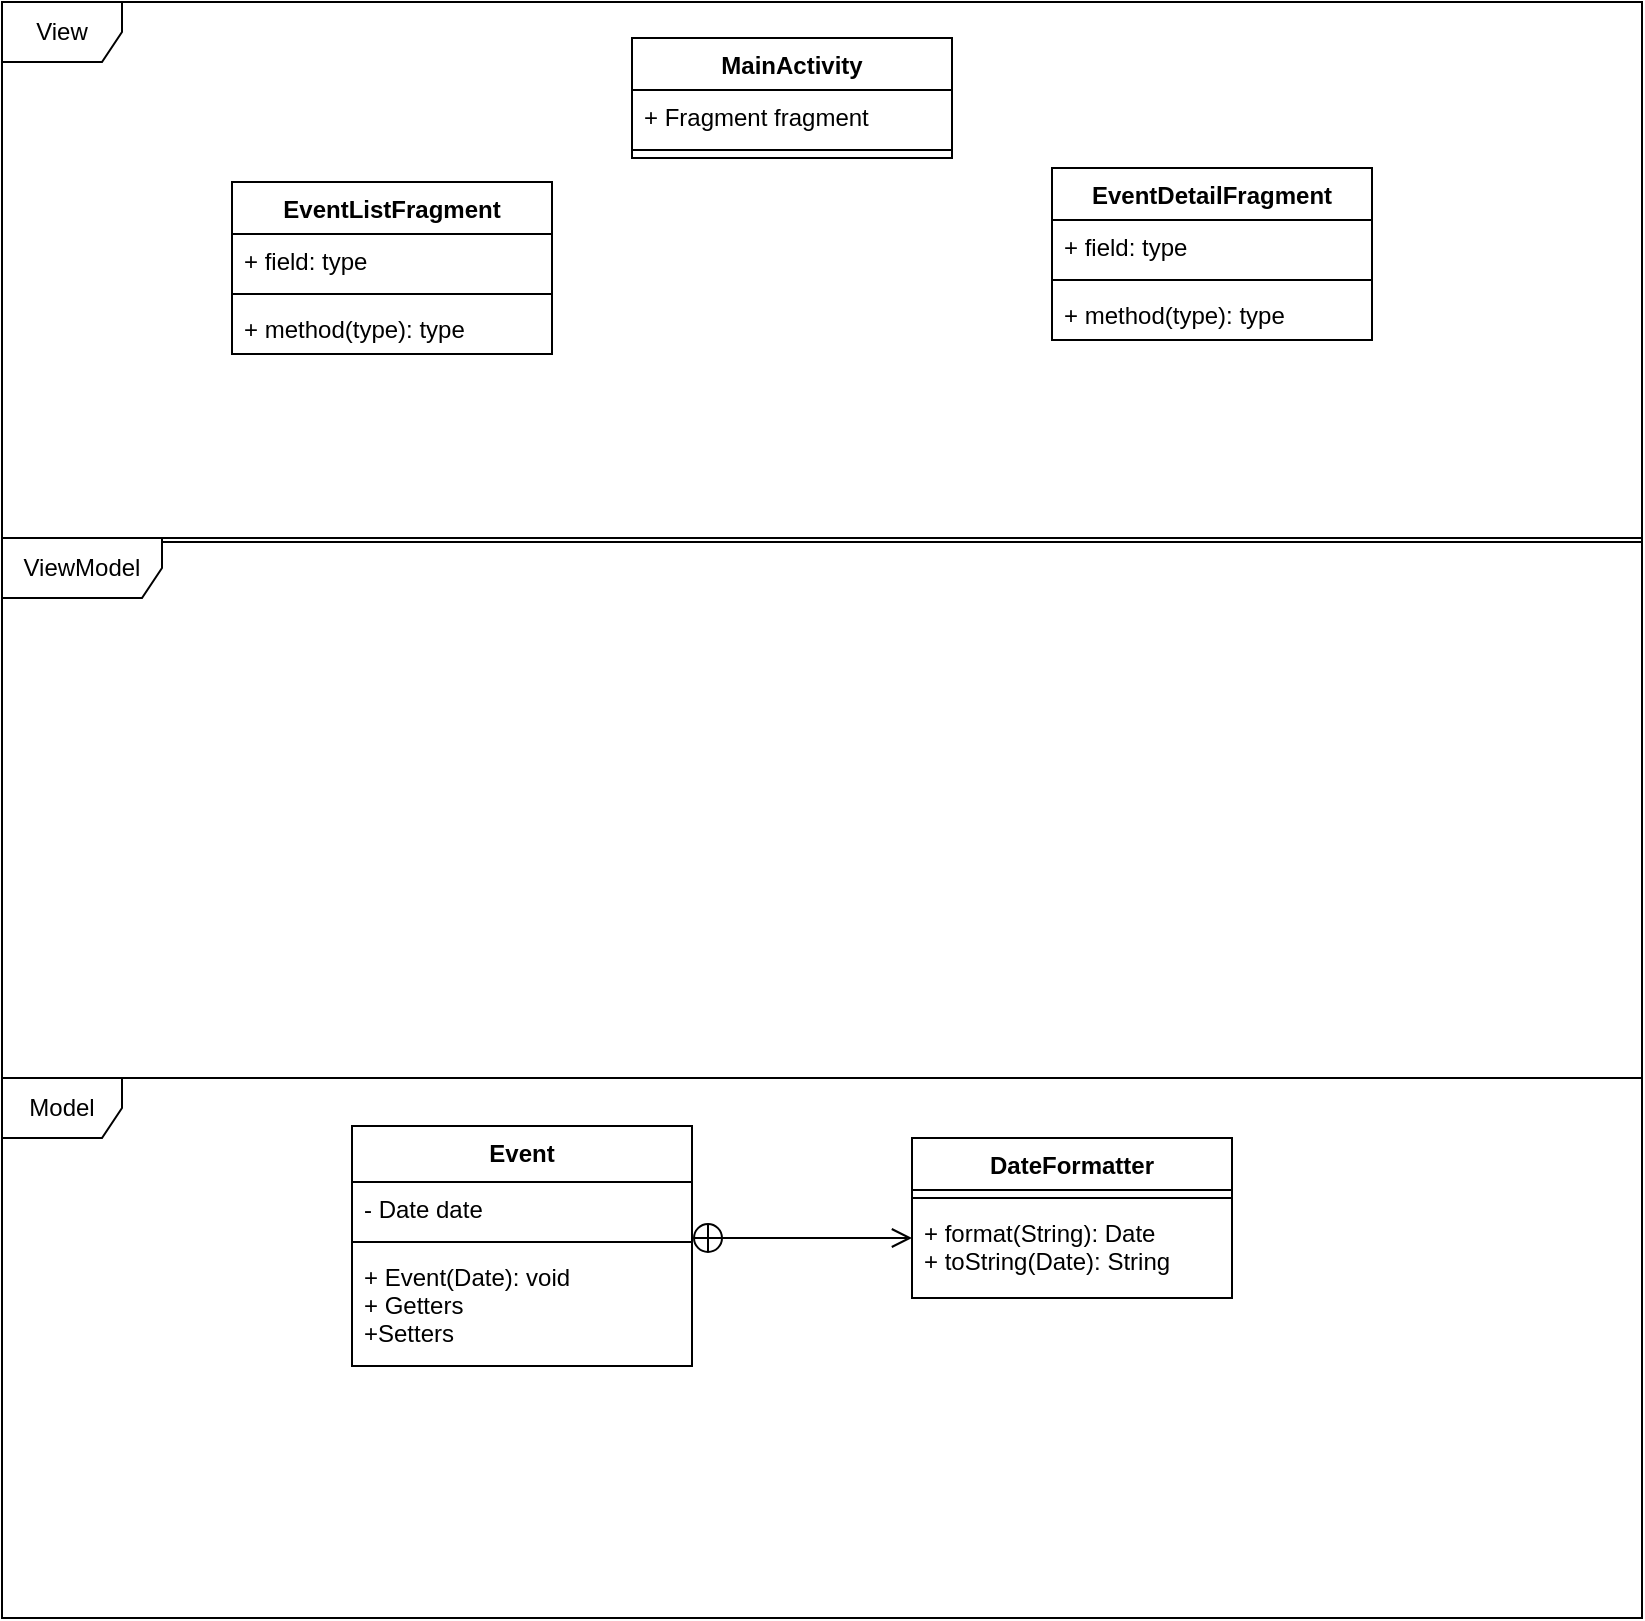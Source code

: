 <mxfile version="11.1.4" type="device"><diagram id="GGzKB4rvzlDL7aZfcDSL" name="Page-1"><mxGraphModel dx="1086" dy="808" grid="1" gridSize="10" guides="1" tooltips="1" connect="1" arrows="1" fold="1" page="1" pageScale="1" pageWidth="850" pageHeight="1100" math="0" shadow="0"><root><mxCell id="0"/><mxCell id="1" parent="0"/><mxCell id="09gyst3CG1La6OyhDhWH-1" value="Model" style="shape=umlFrame;whiteSpace=wrap;html=1;" vertex="1" parent="1"><mxGeometry x="15" y="550" width="820" height="270" as="geometry"/></mxCell><mxCell id="09gyst3CG1La6OyhDhWH-2" value="View" style="shape=umlFrame;whiteSpace=wrap;html=1;" vertex="1" parent="1"><mxGeometry x="15" y="12" width="820" height="270" as="geometry"/></mxCell><mxCell id="09gyst3CG1La6OyhDhWH-3" value="ViewModel" style="shape=umlFrame;whiteSpace=wrap;html=1;width=80;height=30;" vertex="1" parent="1"><mxGeometry x="15" y="280" width="820" height="270" as="geometry"/></mxCell><mxCell id="09gyst3CG1La6OyhDhWH-4" value="Event" style="swimlane;fontStyle=1;align=center;verticalAlign=top;childLayout=stackLayout;horizontal=1;startSize=28;horizontalStack=0;resizeParent=1;resizeParentMax=0;resizeLast=0;collapsible=1;marginBottom=0;" vertex="1" parent="1"><mxGeometry x="190" y="574" width="170" height="120" as="geometry"/></mxCell><mxCell id="09gyst3CG1La6OyhDhWH-5" value="- Date date" style="text;strokeColor=none;fillColor=none;align=left;verticalAlign=top;spacingLeft=4;spacingRight=4;overflow=hidden;rotatable=0;points=[[0,0.5],[1,0.5]];portConstraint=eastwest;" vertex="1" parent="09gyst3CG1La6OyhDhWH-4"><mxGeometry y="28" width="170" height="26" as="geometry"/></mxCell><mxCell id="09gyst3CG1La6OyhDhWH-6" value="" style="line;strokeWidth=1;fillColor=none;align=left;verticalAlign=middle;spacingTop=-1;spacingLeft=3;spacingRight=3;rotatable=0;labelPosition=right;points=[];portConstraint=eastwest;" vertex="1" parent="09gyst3CG1La6OyhDhWH-4"><mxGeometry y="54" width="170" height="8" as="geometry"/></mxCell><mxCell id="09gyst3CG1La6OyhDhWH-7" value="+ Event(Date): void&#10;+ Getters&#10;+Setters" style="text;strokeColor=none;fillColor=none;align=left;verticalAlign=top;spacingLeft=4;spacingRight=4;overflow=hidden;rotatable=0;points=[[0,0.5],[1,0.5]];portConstraint=eastwest;" vertex="1" parent="09gyst3CG1La6OyhDhWH-4"><mxGeometry y="62" width="170" height="58" as="geometry"/></mxCell><mxCell id="09gyst3CG1La6OyhDhWH-8" value="DateFormatter" style="swimlane;fontStyle=1;align=center;verticalAlign=top;childLayout=stackLayout;horizontal=1;startSize=26;horizontalStack=0;resizeParent=1;resizeParentMax=0;resizeLast=0;collapsible=1;marginBottom=0;" vertex="1" parent="1"><mxGeometry x="470" y="580" width="160" height="80" as="geometry"/></mxCell><mxCell id="09gyst3CG1La6OyhDhWH-10" value="" style="line;strokeWidth=1;fillColor=none;align=left;verticalAlign=middle;spacingTop=-1;spacingLeft=3;spacingRight=3;rotatable=0;labelPosition=right;points=[];portConstraint=eastwest;" vertex="1" parent="09gyst3CG1La6OyhDhWH-8"><mxGeometry y="26" width="160" height="8" as="geometry"/></mxCell><mxCell id="09gyst3CG1La6OyhDhWH-11" value="+ format(String): Date&#10;+ toString(Date): String" style="text;strokeColor=none;fillColor=none;align=left;verticalAlign=top;spacingLeft=4;spacingRight=4;overflow=hidden;rotatable=0;points=[[0,0.5],[1,0.5]];portConstraint=eastwest;" vertex="1" parent="09gyst3CG1La6OyhDhWH-8"><mxGeometry y="34" width="160" height="46" as="geometry"/></mxCell><mxCell id="09gyst3CG1La6OyhDhWH-12" value="" style="endArrow=open;startArrow=circlePlus;endFill=0;startFill=0;endSize=8;html=1;" edge="1" parent="1"><mxGeometry width="160" relative="1" as="geometry"><mxPoint x="360" y="630" as="sourcePoint"/><mxPoint x="470" y="630" as="targetPoint"/></mxGeometry></mxCell><mxCell id="09gyst3CG1La6OyhDhWH-13" value="MainActivity" style="swimlane;fontStyle=1;align=center;verticalAlign=top;childLayout=stackLayout;horizontal=1;startSize=26;horizontalStack=0;resizeParent=1;resizeParentMax=0;resizeLast=0;collapsible=1;marginBottom=0;" vertex="1" parent="1"><mxGeometry x="330" y="30" width="160" height="60" as="geometry"/></mxCell><mxCell id="09gyst3CG1La6OyhDhWH-14" value="+ Fragment fragment" style="text;strokeColor=none;fillColor=none;align=left;verticalAlign=top;spacingLeft=4;spacingRight=4;overflow=hidden;rotatable=0;points=[[0,0.5],[1,0.5]];portConstraint=eastwest;" vertex="1" parent="09gyst3CG1La6OyhDhWH-13"><mxGeometry y="26" width="160" height="26" as="geometry"/></mxCell><mxCell id="09gyst3CG1La6OyhDhWH-15" value="" style="line;strokeWidth=1;fillColor=none;align=left;verticalAlign=middle;spacingTop=-1;spacingLeft=3;spacingRight=3;rotatable=0;labelPosition=right;points=[];portConstraint=eastwest;" vertex="1" parent="09gyst3CG1La6OyhDhWH-13"><mxGeometry y="52" width="160" height="8" as="geometry"/></mxCell><mxCell id="09gyst3CG1La6OyhDhWH-17" value="EventListFragment" style="swimlane;fontStyle=1;align=center;verticalAlign=top;childLayout=stackLayout;horizontal=1;startSize=26;horizontalStack=0;resizeParent=1;resizeParentMax=0;resizeLast=0;collapsible=1;marginBottom=0;" vertex="1" parent="1"><mxGeometry x="130" y="102" width="160" height="86" as="geometry"/></mxCell><mxCell id="09gyst3CG1La6OyhDhWH-18" value="+ field: type" style="text;strokeColor=none;fillColor=none;align=left;verticalAlign=top;spacingLeft=4;spacingRight=4;overflow=hidden;rotatable=0;points=[[0,0.5],[1,0.5]];portConstraint=eastwest;" vertex="1" parent="09gyst3CG1La6OyhDhWH-17"><mxGeometry y="26" width="160" height="26" as="geometry"/></mxCell><mxCell id="09gyst3CG1La6OyhDhWH-19" value="" style="line;strokeWidth=1;fillColor=none;align=left;verticalAlign=middle;spacingTop=-1;spacingLeft=3;spacingRight=3;rotatable=0;labelPosition=right;points=[];portConstraint=eastwest;" vertex="1" parent="09gyst3CG1La6OyhDhWH-17"><mxGeometry y="52" width="160" height="8" as="geometry"/></mxCell><mxCell id="09gyst3CG1La6OyhDhWH-20" value="+ method(type): type" style="text;strokeColor=none;fillColor=none;align=left;verticalAlign=top;spacingLeft=4;spacingRight=4;overflow=hidden;rotatable=0;points=[[0,0.5],[1,0.5]];portConstraint=eastwest;" vertex="1" parent="09gyst3CG1La6OyhDhWH-17"><mxGeometry y="60" width="160" height="26" as="geometry"/></mxCell><mxCell id="09gyst3CG1La6OyhDhWH-21" value="EventDetailFragment" style="swimlane;fontStyle=1;align=center;verticalAlign=top;childLayout=stackLayout;horizontal=1;startSize=26;horizontalStack=0;resizeParent=1;resizeParentMax=0;resizeLast=0;collapsible=1;marginBottom=0;" vertex="1" parent="1"><mxGeometry x="540" y="95" width="160" height="86" as="geometry"/></mxCell><mxCell id="09gyst3CG1La6OyhDhWH-22" value="+ field: type" style="text;strokeColor=none;fillColor=none;align=left;verticalAlign=top;spacingLeft=4;spacingRight=4;overflow=hidden;rotatable=0;points=[[0,0.5],[1,0.5]];portConstraint=eastwest;" vertex="1" parent="09gyst3CG1La6OyhDhWH-21"><mxGeometry y="26" width="160" height="26" as="geometry"/></mxCell><mxCell id="09gyst3CG1La6OyhDhWH-23" value="" style="line;strokeWidth=1;fillColor=none;align=left;verticalAlign=middle;spacingTop=-1;spacingLeft=3;spacingRight=3;rotatable=0;labelPosition=right;points=[];portConstraint=eastwest;" vertex="1" parent="09gyst3CG1La6OyhDhWH-21"><mxGeometry y="52" width="160" height="8" as="geometry"/></mxCell><mxCell id="09gyst3CG1La6OyhDhWH-24" value="+ method(type): type" style="text;strokeColor=none;fillColor=none;align=left;verticalAlign=top;spacingLeft=4;spacingRight=4;overflow=hidden;rotatable=0;points=[[0,0.5],[1,0.5]];portConstraint=eastwest;" vertex="1" parent="09gyst3CG1La6OyhDhWH-21"><mxGeometry y="60" width="160" height="26" as="geometry"/></mxCell></root></mxGraphModel></diagram></mxfile>